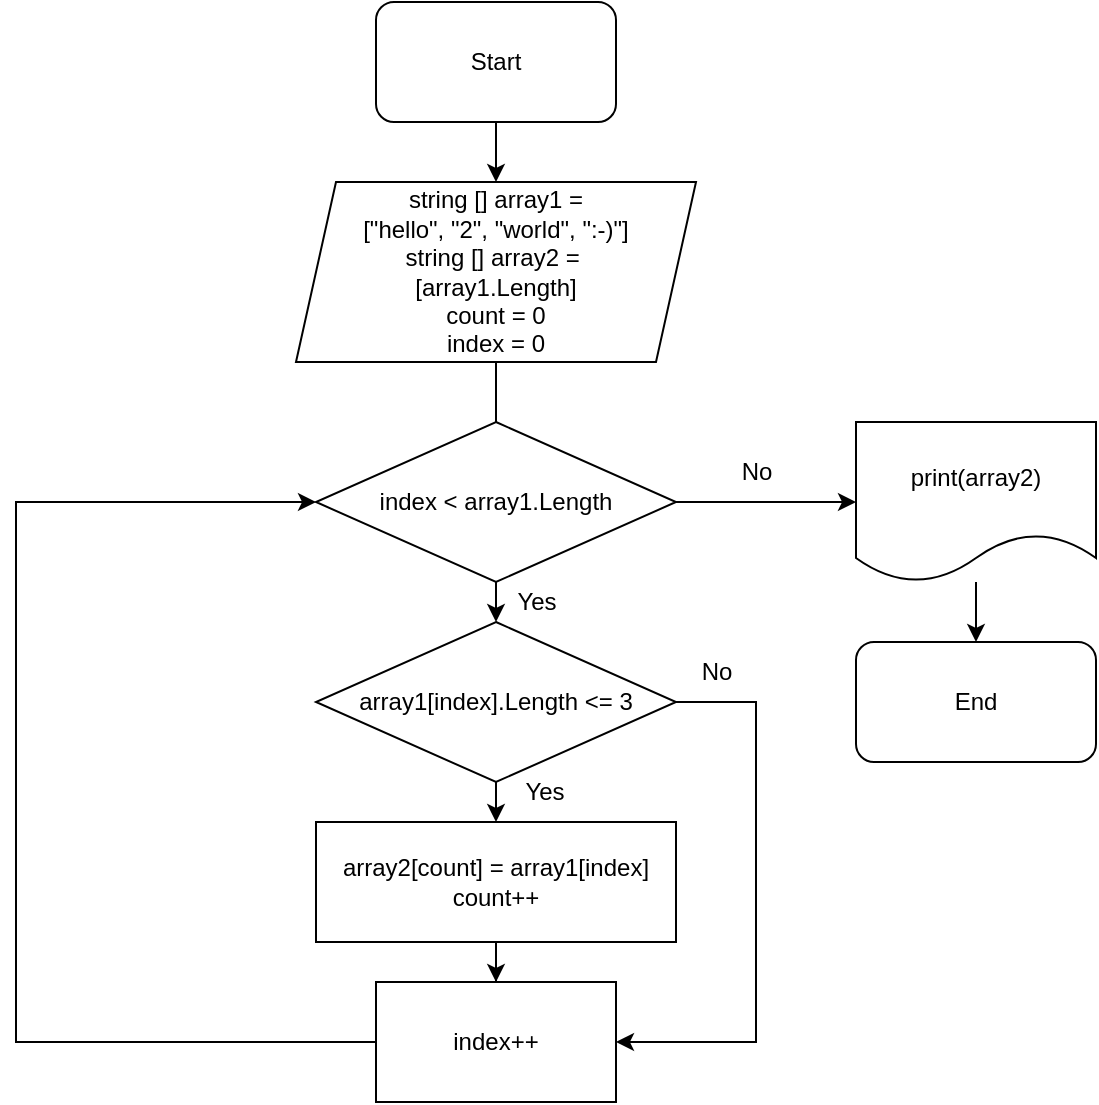 <mxfile version="21.0.6" type="device"><diagram id="veLFT2HmNCpW1Fe2UtaB" name="Страница 1"><mxGraphModel dx="1010" dy="581" grid="1" gridSize="10" guides="1" tooltips="1" connect="1" arrows="1" fold="1" page="1" pageScale="1" pageWidth="827" pageHeight="1169" math="0" shadow="0"><root><mxCell id="0"/><mxCell id="1" parent="0"/><mxCell id="8yftI76tg4KAy3ndtnp0-6" value="" style="edgeStyle=orthogonalEdgeStyle;rounded=0;orthogonalLoop=1;jettySize=auto;html=1;" parent="1" source="8yftI76tg4KAy3ndtnp0-1" target="8yftI76tg4KAy3ndtnp0-2" edge="1"><mxGeometry relative="1" as="geometry"/></mxCell><mxCell id="8yftI76tg4KAy3ndtnp0-1" value="Start" style="rounded=1;whiteSpace=wrap;html=1;" parent="1" vertex="1"><mxGeometry x="330" y="10" width="120" height="60" as="geometry"/></mxCell><mxCell id="8yftI76tg4KAy3ndtnp0-7" value="" style="edgeStyle=orthogonalEdgeStyle;rounded=0;orthogonalLoop=1;jettySize=auto;html=1;" parent="1" source="8yftI76tg4KAy3ndtnp0-2" target="8yftI76tg4KAy3ndtnp0-3" edge="1"><mxGeometry relative="1" as="geometry"/></mxCell><mxCell id="8yftI76tg4KAy3ndtnp0-2" value="string [] array1 = &lt;br&gt;[&quot;hello&quot;, &quot;2&quot;, &quot;world&quot;, &quot;:-)&quot;&lt;span style=&quot;background-color: initial;&quot;&gt;]&lt;br&gt;string [] array2 =&amp;nbsp;&lt;br&gt;[array1.Length]&lt;br&gt;count = 0&lt;br&gt;index = 0&lt;br&gt;&lt;/span&gt;" style="shape=parallelogram;perimeter=parallelogramPerimeter;whiteSpace=wrap;html=1;fixedSize=1;" parent="1" vertex="1"><mxGeometry x="290" y="100" width="200" height="90" as="geometry"/></mxCell><mxCell id="-HNQbsK8gNI6NatR9945-7" style="edgeStyle=orthogonalEdgeStyle;rounded=0;orthogonalLoop=1;jettySize=auto;html=1;exitX=0.5;exitY=1;exitDx=0;exitDy=0;entryX=0.5;entryY=0;entryDx=0;entryDy=0;" parent="1" source="8yftI76tg4KAy3ndtnp0-3" target="-HNQbsK8gNI6NatR9945-3" edge="1"><mxGeometry relative="1" as="geometry"/></mxCell><mxCell id="-HNQbsK8gNI6NatR9945-13" style="edgeStyle=orthogonalEdgeStyle;rounded=0;orthogonalLoop=1;jettySize=auto;html=1;exitX=1;exitY=0.5;exitDx=0;exitDy=0;entryX=1;entryY=0.5;entryDx=0;entryDy=0;" parent="1" source="8yftI76tg4KAy3ndtnp0-3" target="-HNQbsK8gNI6NatR9945-4" edge="1"><mxGeometry relative="1" as="geometry"><mxPoint x="570" y="260" as="targetPoint"/><Array as="points"><mxPoint x="520" y="360"/><mxPoint x="520" y="530"/></Array></mxGeometry></mxCell><mxCell id="8yftI76tg4KAy3ndtnp0-3" value="array1[index].Length &amp;lt;= 3" style="rhombus;whiteSpace=wrap;html=1;" parent="1" vertex="1"><mxGeometry x="300" y="320" width="180" height="80" as="geometry"/></mxCell><mxCell id="-HNQbsK8gNI6NatR9945-15" value="" style="edgeStyle=orthogonalEdgeStyle;rounded=0;orthogonalLoop=1;jettySize=auto;html=1;" parent="1" source="8yftI76tg4KAy3ndtnp0-4" target="8yftI76tg4KAy3ndtnp0-5" edge="1"><mxGeometry relative="1" as="geometry"/></mxCell><mxCell id="8yftI76tg4KAy3ndtnp0-4" value="print(array2)" style="shape=document;whiteSpace=wrap;html=1;boundedLbl=1;" parent="1" vertex="1"><mxGeometry x="570" y="220" width="120" height="80" as="geometry"/></mxCell><mxCell id="8yftI76tg4KAy3ndtnp0-5" value="End" style="rounded=1;whiteSpace=wrap;html=1;" parent="1" vertex="1"><mxGeometry x="570" y="330" width="120" height="60" as="geometry"/></mxCell><mxCell id="-HNQbsK8gNI6NatR9945-16" value="" style="edgeStyle=orthogonalEdgeStyle;rounded=0;orthogonalLoop=1;jettySize=auto;html=1;" parent="1" source="-HNQbsK8gNI6NatR9945-3" target="-HNQbsK8gNI6NatR9945-4" edge="1"><mxGeometry relative="1" as="geometry"/></mxCell><mxCell id="-HNQbsK8gNI6NatR9945-3" value="array2[count] = array1[index]&lt;br&gt;count++" style="rounded=0;whiteSpace=wrap;html=1;" parent="1" vertex="1"><mxGeometry x="300" y="420" width="180" height="60" as="geometry"/></mxCell><mxCell id="-HNQbsK8gNI6NatR9945-6" style="edgeStyle=orthogonalEdgeStyle;rounded=0;orthogonalLoop=1;jettySize=auto;html=1;exitX=0.5;exitY=0;exitDx=0;exitDy=0;" parent="1" source="-HNQbsK8gNI6NatR9945-4" edge="1"><mxGeometry relative="1" as="geometry"><Array as="points"><mxPoint x="390" y="530"/><mxPoint x="150" y="530"/><mxPoint x="150" y="260"/></Array><mxPoint x="300" y="260" as="targetPoint"/></mxGeometry></mxCell><mxCell id="-HNQbsK8gNI6NatR9945-4" value="index++" style="rounded=0;whiteSpace=wrap;html=1;" parent="1" vertex="1"><mxGeometry x="330" y="500" width="120" height="60" as="geometry"/></mxCell><mxCell id="-HNQbsK8gNI6NatR9945-8" value="Yes" style="text;html=1;align=center;verticalAlign=middle;resizable=0;points=[];autosize=1;strokeColor=none;fillColor=none;" parent="1" vertex="1"><mxGeometry x="390" y="295" width="40" height="30" as="geometry"/></mxCell><mxCell id="-HNQbsK8gNI6NatR9945-9" value="No" style="text;html=1;align=center;verticalAlign=middle;resizable=0;points=[];autosize=1;strokeColor=none;fillColor=none;" parent="1" vertex="1"><mxGeometry x="500" y="230" width="40" height="30" as="geometry"/></mxCell><mxCell id="6phFHtbWEw3cziIJ4V3c-2" value="" style="edgeStyle=orthogonalEdgeStyle;rounded=0;orthogonalLoop=1;jettySize=auto;html=1;entryX=0;entryY=0.5;entryDx=0;entryDy=0;" edge="1" parent="1" source="6phFHtbWEw3cziIJ4V3c-1" target="8yftI76tg4KAy3ndtnp0-4"><mxGeometry relative="1" as="geometry"><Array as="points"/></mxGeometry></mxCell><mxCell id="6phFHtbWEw3cziIJ4V3c-1" value="index &amp;lt; array1.Length" style="rhombus;whiteSpace=wrap;html=1;" vertex="1" parent="1"><mxGeometry x="300" y="220" width="180" height="80" as="geometry"/></mxCell><mxCell id="6phFHtbWEw3cziIJ4V3c-3" value="Yes" style="text;html=1;align=center;verticalAlign=middle;resizable=0;points=[];autosize=1;strokeColor=none;fillColor=none;" vertex="1" parent="1"><mxGeometry x="394" y="390" width="40" height="30" as="geometry"/></mxCell><mxCell id="6phFHtbWEw3cziIJ4V3c-4" value="No" style="text;html=1;align=center;verticalAlign=middle;resizable=0;points=[];autosize=1;strokeColor=none;fillColor=none;" vertex="1" parent="1"><mxGeometry x="480" y="330" width="40" height="30" as="geometry"/></mxCell></root></mxGraphModel></diagram></mxfile>